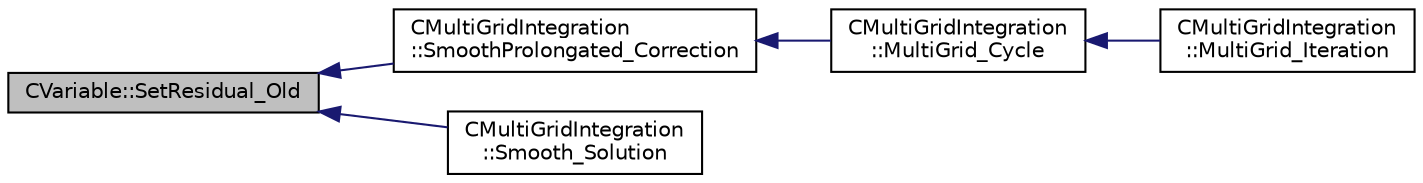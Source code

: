 digraph "CVariable::SetResidual_Old"
{
  edge [fontname="Helvetica",fontsize="10",labelfontname="Helvetica",labelfontsize="10"];
  node [fontname="Helvetica",fontsize="10",shape=record];
  rankdir="LR";
  Node5646 [label="CVariable::SetResidual_Old",height=0.2,width=0.4,color="black", fillcolor="grey75", style="filled", fontcolor="black"];
  Node5646 -> Node5647 [dir="back",color="midnightblue",fontsize="10",style="solid",fontname="Helvetica"];
  Node5647 [label="CMultiGridIntegration\l::SmoothProlongated_Correction",height=0.2,width=0.4,color="black", fillcolor="white", style="filled",URL="$class_c_multi_grid_integration.html#a81e4ca17ee9ecfabbad247e0b7e5f046",tooltip="Do an implicit smoothing of the prolongated correction. "];
  Node5647 -> Node5648 [dir="back",color="midnightblue",fontsize="10",style="solid",fontname="Helvetica"];
  Node5648 [label="CMultiGridIntegration\l::MultiGrid_Cycle",height=0.2,width=0.4,color="black", fillcolor="white", style="filled",URL="$class_c_multi_grid_integration.html#aa9a52a00a3417c465307ae6aea035f41",tooltip="Perform a Full-Approximation Storage (FAS) Multigrid. "];
  Node5648 -> Node5649 [dir="back",color="midnightblue",fontsize="10",style="solid",fontname="Helvetica"];
  Node5649 [label="CMultiGridIntegration\l::MultiGrid_Iteration",height=0.2,width=0.4,color="black", fillcolor="white", style="filled",URL="$class_c_multi_grid_integration.html#af0b4014222a37402257b735d2ca32a81",tooltip="This subroutine calls the MultiGrid_Cycle and also prepare the multigrid levels and the monitoring..."];
  Node5646 -> Node5650 [dir="back",color="midnightblue",fontsize="10",style="solid",fontname="Helvetica"];
  Node5650 [label="CMultiGridIntegration\l::Smooth_Solution",height=0.2,width=0.4,color="black", fillcolor="white", style="filled",URL="$class_c_multi_grid_integration.html#a349e4bcdcd6dee47d798e23a95629be6",tooltip="Do an implicit smoothing of the solution. "];
}
